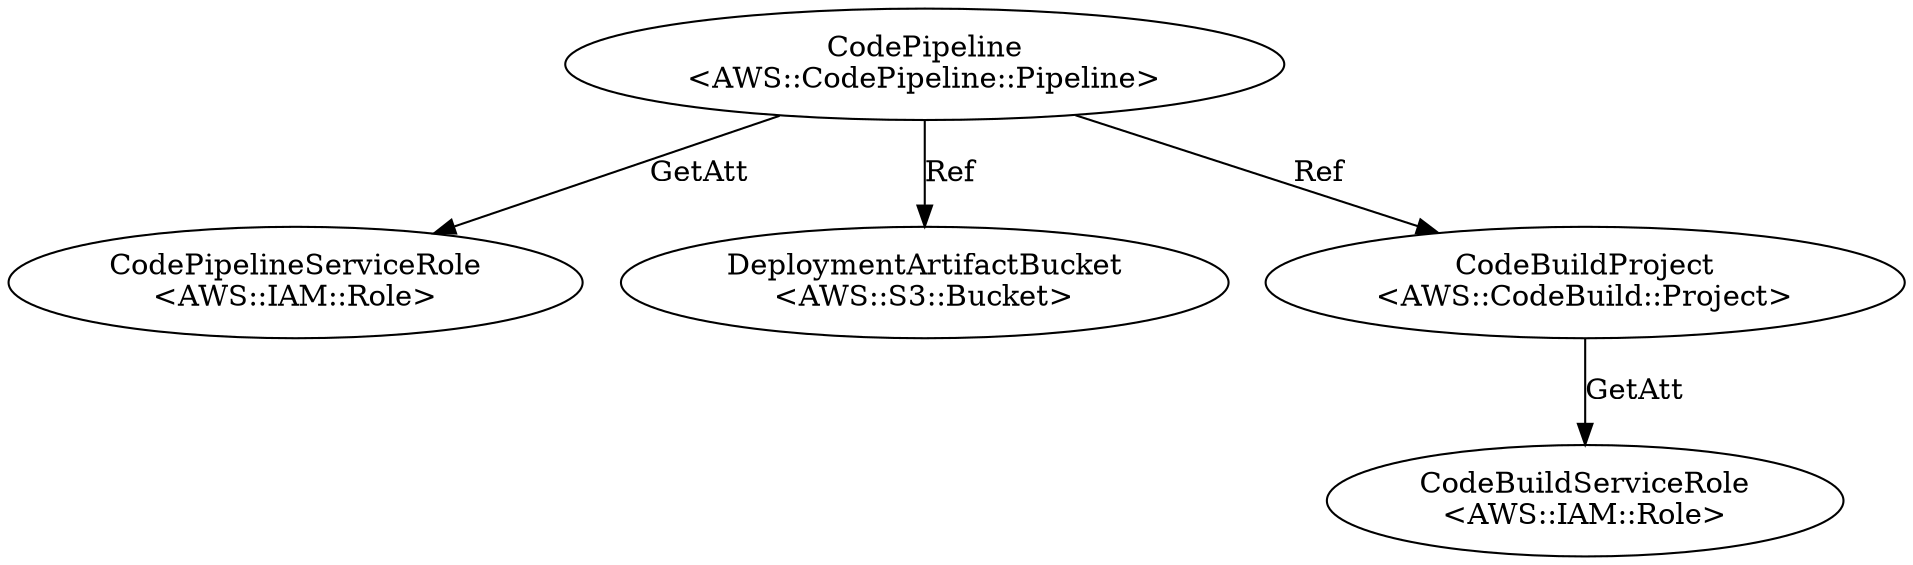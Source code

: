 digraph "template" {
CodeBuildServiceRole [label="CodeBuildServiceRole\n<AWS::IAM::Role>"];
CodePipelineServiceRole [label="CodePipelineServiceRole\n<AWS::IAM::Role>"];
DeploymentArtifactBucket [label="DeploymentArtifactBucket\n<AWS::S3::Bucket>"];
CodeBuildProject [label="CodeBuildProject\n<AWS::CodeBuild::Project>"];
CodePipeline [label="CodePipeline\n<AWS::CodePipeline::Pipeline>"];
CodeBuildProject -> CodeBuildServiceRole  [key=0, label=GetAtt];
CodePipeline -> CodeBuildProject  [key=0, label=Ref];
CodePipeline -> DeploymentArtifactBucket  [key=0, label=Ref];
CodePipeline -> CodePipelineServiceRole  [key=0, label=GetAtt];
}
